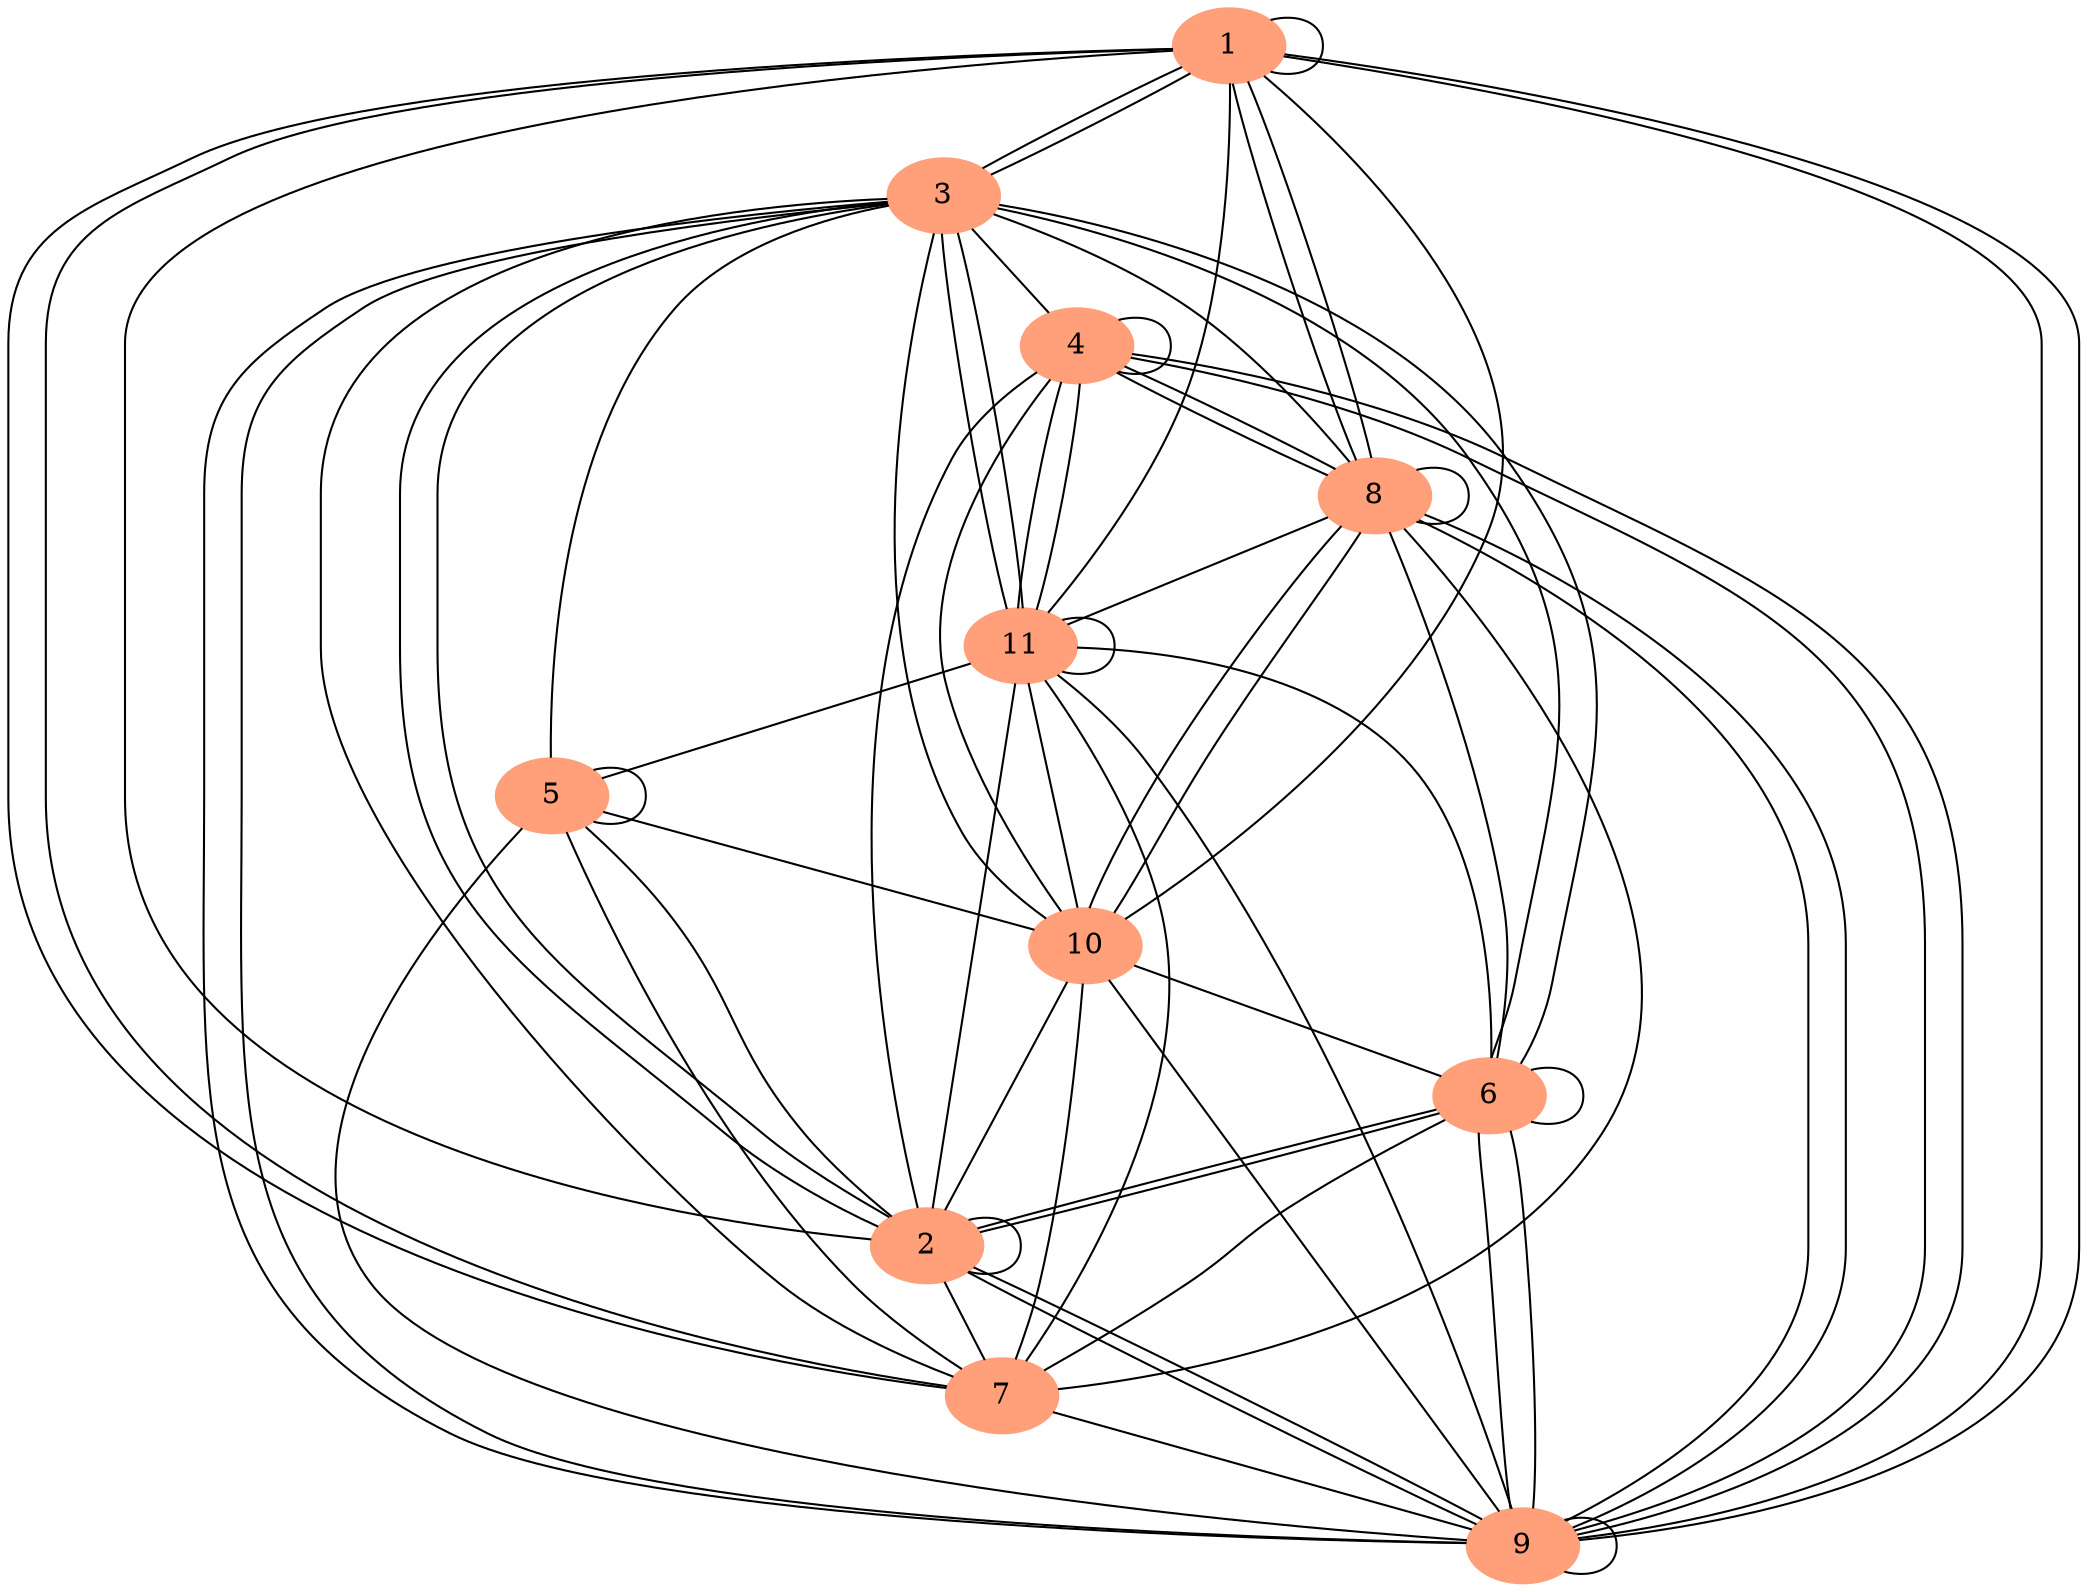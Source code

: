 # Graph written by ranDot.
# Render: dot|neato|circo foo.dot
graph G {
node [style=filled, color=lightgray]
node [style=filled, color=lightsalmon]
	1 -- 1
	1 -- 3
	1 -- 7
	1 -- 8
	1 -- 9
	2 -- 1
	2 -- 2
	2 -- 3
	2 -- 6
	2 -- 7
	2 -- 9
	2 -- 10
	2 -- 11
	3 -- 1
	3 -- 2
	3 -- 4
	3 -- 6
	3 -- 7
	3 -- 8
	3 -- 9
	3 -- 10
	3 -- 11
	4 -- 2
	4 -- 4
	4 -- 8
	4 -- 9
	4 -- 10
	4 -- 11
	5 -- 2
	5 -- 3
	5 -- 5
	5 -- 7
	5 -- 9
	5 -- 10
	6 -- 2
	6 -- 3
	6 -- 6
	6 -- 7
	6 -- 8
	6 -- 9
	7 -- 1
	7 -- 9
	8 -- 1
	8 -- 4
	8 -- 7
	8 -- 8
	8 -- 9
	8 -- 10
	8 -- 11
	9 -- 1
	9 -- 2
	9 -- 3
	9 -- 4
	9 -- 6
	9 -- 8
	9 -- 9
	9 -- 11
	10 -- 1
	10 -- 6
	10 -- 7
	10 -- 8
	10 -- 9
	10 -- 11
	11 -- 1
	11 -- 3
	11 -- 4
	11 -- 5
	11 -- 6
	11 -- 7
	11 -- 11
}
